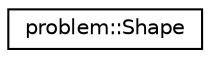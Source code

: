digraph "Graphical Class Hierarchy"
{
 // LATEX_PDF_SIZE
  edge [fontname="Helvetica",fontsize="10",labelfontname="Helvetica",labelfontsize="10"];
  node [fontname="Helvetica",fontsize="10",shape=record];
  rankdir="LR";
  Node0 [label="problem::Shape",height=0.2,width=0.4,color="black", fillcolor="white", style="filled",URL="$classproblem_1_1Shape.html",tooltip=" "];
}

